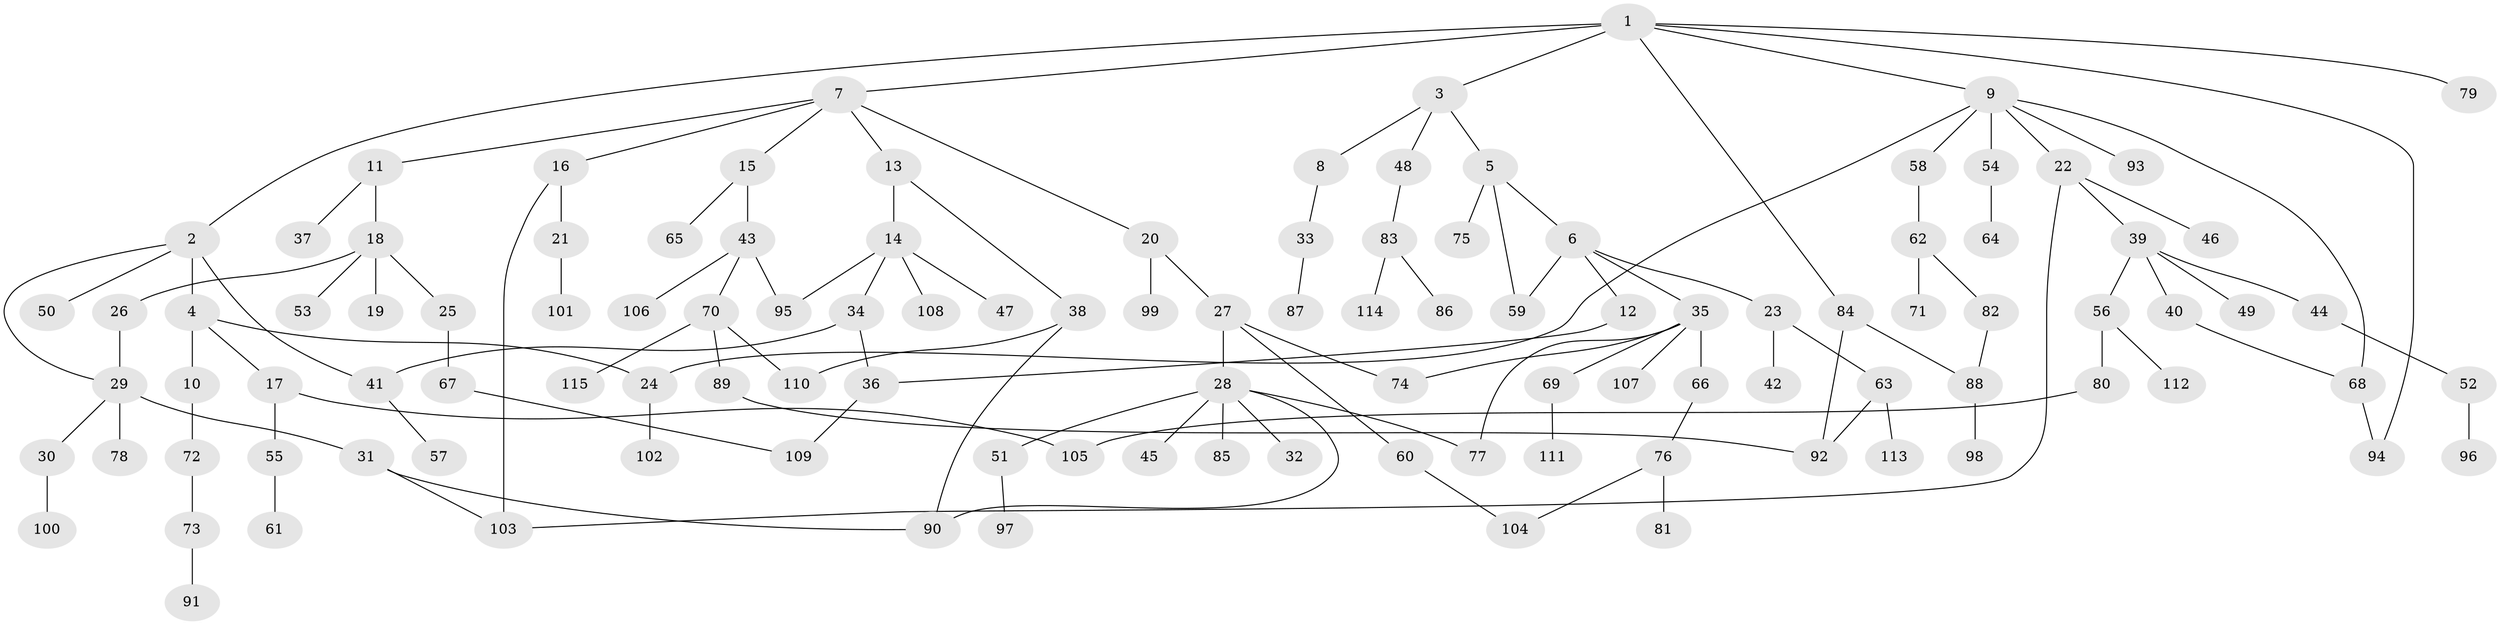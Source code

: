 // Generated by graph-tools (version 1.1) at 2025/49/03/09/25 03:49:25]
// undirected, 115 vertices, 135 edges
graph export_dot {
graph [start="1"]
  node [color=gray90,style=filled];
  1;
  2;
  3;
  4;
  5;
  6;
  7;
  8;
  9;
  10;
  11;
  12;
  13;
  14;
  15;
  16;
  17;
  18;
  19;
  20;
  21;
  22;
  23;
  24;
  25;
  26;
  27;
  28;
  29;
  30;
  31;
  32;
  33;
  34;
  35;
  36;
  37;
  38;
  39;
  40;
  41;
  42;
  43;
  44;
  45;
  46;
  47;
  48;
  49;
  50;
  51;
  52;
  53;
  54;
  55;
  56;
  57;
  58;
  59;
  60;
  61;
  62;
  63;
  64;
  65;
  66;
  67;
  68;
  69;
  70;
  71;
  72;
  73;
  74;
  75;
  76;
  77;
  78;
  79;
  80;
  81;
  82;
  83;
  84;
  85;
  86;
  87;
  88;
  89;
  90;
  91;
  92;
  93;
  94;
  95;
  96;
  97;
  98;
  99;
  100;
  101;
  102;
  103;
  104;
  105;
  106;
  107;
  108;
  109;
  110;
  111;
  112;
  113;
  114;
  115;
  1 -- 2;
  1 -- 3;
  1 -- 7;
  1 -- 9;
  1 -- 79;
  1 -- 84;
  1 -- 94;
  2 -- 4;
  2 -- 41;
  2 -- 50;
  2 -- 29;
  3 -- 5;
  3 -- 8;
  3 -- 48;
  4 -- 10;
  4 -- 17;
  4 -- 24;
  5 -- 6;
  5 -- 75;
  5 -- 59;
  6 -- 12;
  6 -- 23;
  6 -- 35;
  6 -- 59;
  7 -- 11;
  7 -- 13;
  7 -- 15;
  7 -- 16;
  7 -- 20;
  8 -- 33;
  9 -- 22;
  9 -- 54;
  9 -- 58;
  9 -- 93;
  9 -- 68;
  9 -- 24;
  10 -- 72;
  11 -- 18;
  11 -- 37;
  12 -- 36;
  13 -- 14;
  13 -- 38;
  14 -- 34;
  14 -- 47;
  14 -- 108;
  14 -- 95;
  15 -- 43;
  15 -- 65;
  16 -- 21;
  16 -- 103;
  17 -- 55;
  17 -- 105;
  18 -- 19;
  18 -- 25;
  18 -- 26;
  18 -- 53;
  20 -- 27;
  20 -- 99;
  21 -- 101;
  22 -- 39;
  22 -- 46;
  22 -- 103;
  23 -- 42;
  23 -- 63;
  24 -- 102;
  25 -- 67;
  26 -- 29;
  27 -- 28;
  27 -- 60;
  27 -- 74;
  28 -- 32;
  28 -- 45;
  28 -- 51;
  28 -- 77;
  28 -- 85;
  28 -- 90;
  29 -- 30;
  29 -- 31;
  29 -- 78;
  30 -- 100;
  31 -- 103;
  31 -- 90;
  33 -- 87;
  34 -- 41;
  34 -- 36;
  35 -- 66;
  35 -- 69;
  35 -- 74;
  35 -- 107;
  35 -- 77;
  36 -- 109;
  38 -- 90;
  38 -- 110;
  39 -- 40;
  39 -- 44;
  39 -- 49;
  39 -- 56;
  40 -- 68;
  41 -- 57;
  43 -- 70;
  43 -- 95;
  43 -- 106;
  44 -- 52;
  48 -- 83;
  51 -- 97;
  52 -- 96;
  54 -- 64;
  55 -- 61;
  56 -- 80;
  56 -- 112;
  58 -- 62;
  60 -- 104;
  62 -- 71;
  62 -- 82;
  63 -- 92;
  63 -- 113;
  66 -- 76;
  67 -- 109;
  68 -- 94;
  69 -- 111;
  70 -- 89;
  70 -- 110;
  70 -- 115;
  72 -- 73;
  73 -- 91;
  76 -- 81;
  76 -- 104;
  80 -- 105;
  82 -- 88;
  83 -- 86;
  83 -- 114;
  84 -- 88;
  84 -- 92;
  88 -- 98;
  89 -- 92;
}
